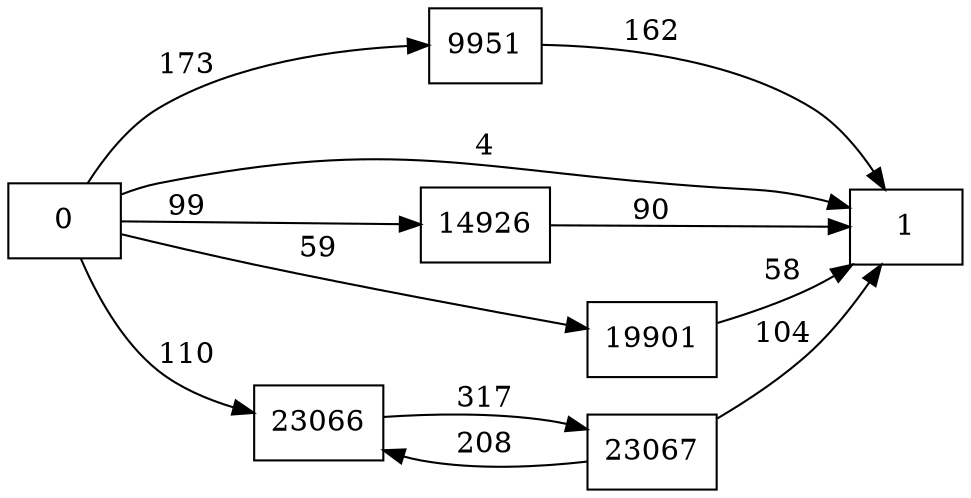 digraph {
	graph [rankdir=LR]
	node [shape=rectangle]
	9951 -> 1 [label=162]
	14926 -> 1 [label=90]
	19901 -> 1 [label=58]
	23066 -> 23067 [label=317]
	23067 -> 23066 [label=208]
	23067 -> 1 [label=104]
	0 -> 1 [label=4]
	0 -> 9951 [label=173]
	0 -> 14926 [label=99]
	0 -> 19901 [label=59]
	0 -> 23066 [label=110]
}
